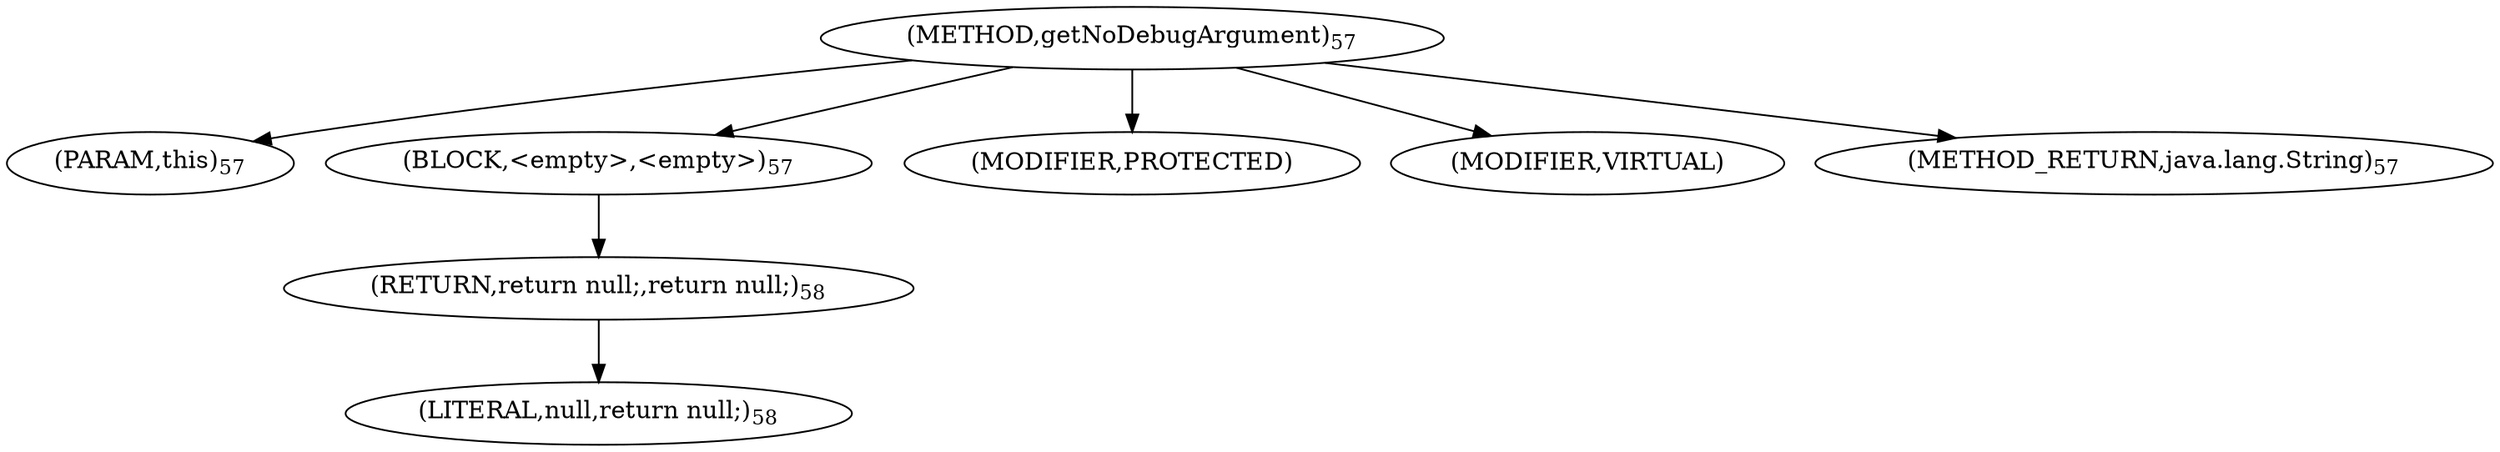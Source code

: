 digraph "getNoDebugArgument" {  
"56" [label = <(METHOD,getNoDebugArgument)<SUB>57</SUB>> ]
"57" [label = <(PARAM,this)<SUB>57</SUB>> ]
"58" [label = <(BLOCK,&lt;empty&gt;,&lt;empty&gt;)<SUB>57</SUB>> ]
"59" [label = <(RETURN,return null;,return null;)<SUB>58</SUB>> ]
"60" [label = <(LITERAL,null,return null;)<SUB>58</SUB>> ]
"61" [label = <(MODIFIER,PROTECTED)> ]
"62" [label = <(MODIFIER,VIRTUAL)> ]
"63" [label = <(METHOD_RETURN,java.lang.String)<SUB>57</SUB>> ]
  "56" -> "57" 
  "56" -> "58" 
  "56" -> "61" 
  "56" -> "62" 
  "56" -> "63" 
  "58" -> "59" 
  "59" -> "60" 
}
